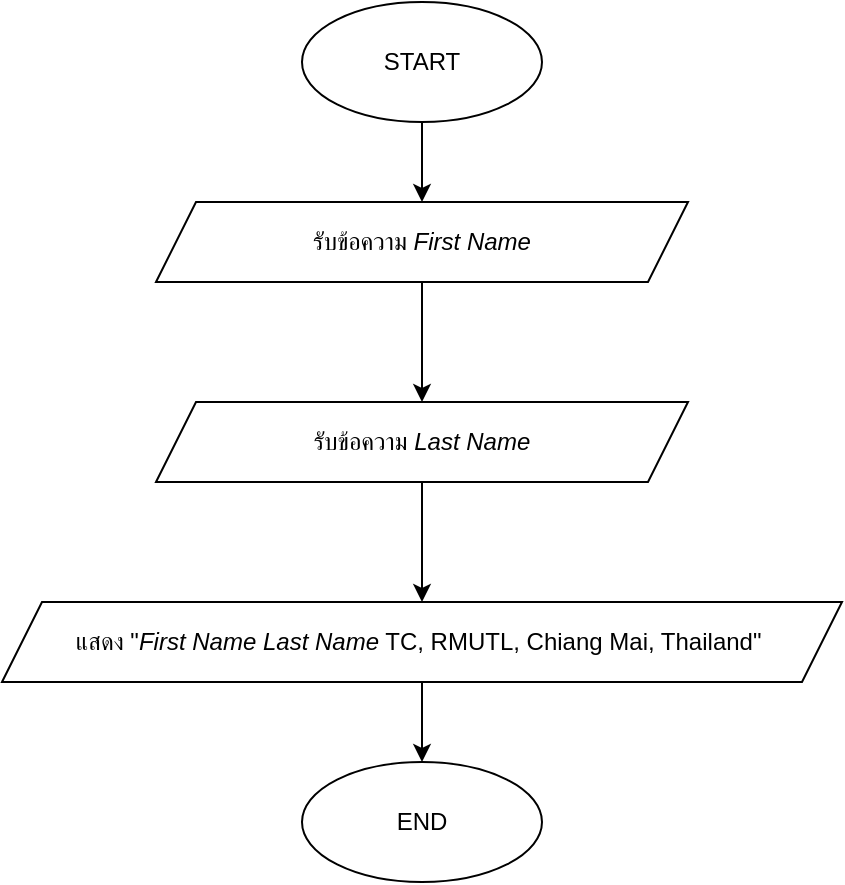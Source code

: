 <mxfile version="24.8.9">
  <diagram name="Page-1" id="lg2QXgbh5kX-4t9Pvs3S">
    <mxGraphModel dx="1050" dy="522" grid="1" gridSize="10" guides="1" tooltips="1" connect="1" arrows="1" fold="1" page="1" pageScale="1" pageWidth="827" pageHeight="1169" math="0" shadow="0">
      <root>
        <mxCell id="0" />
        <mxCell id="1" parent="0" />
        <mxCell id="wLvA1spvq25FFhIwy418-7" value="" style="edgeStyle=orthogonalEdgeStyle;rounded=0;orthogonalLoop=1;jettySize=auto;html=1;" edge="1" parent="1" source="wLvA1spvq25FFhIwy418-1" target="wLvA1spvq25FFhIwy418-2">
          <mxGeometry relative="1" as="geometry" />
        </mxCell>
        <mxCell id="wLvA1spvq25FFhIwy418-1" value="START" style="ellipse;whiteSpace=wrap;html=1;" vertex="1" parent="1">
          <mxGeometry x="354" y="20" width="120" height="60" as="geometry" />
        </mxCell>
        <mxCell id="wLvA1spvq25FFhIwy418-8" value="" style="edgeStyle=orthogonalEdgeStyle;rounded=0;orthogonalLoop=1;jettySize=auto;html=1;" edge="1" parent="1" source="wLvA1spvq25FFhIwy418-2" target="wLvA1spvq25FFhIwy418-3">
          <mxGeometry relative="1" as="geometry" />
        </mxCell>
        <mxCell id="wLvA1spvq25FFhIwy418-2" value="รับข้อความ &lt;i&gt;First Name&lt;/i&gt;" style="shape=parallelogram;perimeter=parallelogramPerimeter;whiteSpace=wrap;html=1;fixedSize=1;" vertex="1" parent="1">
          <mxGeometry x="281" y="120" width="266" height="40" as="geometry" />
        </mxCell>
        <mxCell id="wLvA1spvq25FFhIwy418-9" value="" style="edgeStyle=orthogonalEdgeStyle;rounded=0;orthogonalLoop=1;jettySize=auto;html=1;" edge="1" parent="1" source="wLvA1spvq25FFhIwy418-3" target="wLvA1spvq25FFhIwy418-4">
          <mxGeometry relative="1" as="geometry" />
        </mxCell>
        <mxCell id="wLvA1spvq25FFhIwy418-3" value="รับข้อความ &lt;i&gt;Last Name&lt;/i&gt;" style="shape=parallelogram;perimeter=parallelogramPerimeter;whiteSpace=wrap;html=1;fixedSize=1;" vertex="1" parent="1">
          <mxGeometry x="281" y="220" width="266" height="40" as="geometry" />
        </mxCell>
        <mxCell id="wLvA1spvq25FFhIwy418-10" value="" style="edgeStyle=orthogonalEdgeStyle;rounded=0;orthogonalLoop=1;jettySize=auto;html=1;" edge="1" parent="1" source="wLvA1spvq25FFhIwy418-4" target="wLvA1spvq25FFhIwy418-5">
          <mxGeometry relative="1" as="geometry" />
        </mxCell>
        <mxCell id="wLvA1spvq25FFhIwy418-4" value="แสดง &quot;&lt;i&gt;First Name&lt;/i&gt; &lt;i&gt;Last Name&lt;/i&gt; TC, RMUTL, Chiang Mai, Thailand&quot;&amp;nbsp;" style="shape=parallelogram;perimeter=parallelogramPerimeter;whiteSpace=wrap;html=1;fixedSize=1;" vertex="1" parent="1">
          <mxGeometry x="204" y="320" width="420" height="40" as="geometry" />
        </mxCell>
        <mxCell id="wLvA1spvq25FFhIwy418-5" value="END" style="ellipse;whiteSpace=wrap;html=1;" vertex="1" parent="1">
          <mxGeometry x="354" y="400" width="120" height="60" as="geometry" />
        </mxCell>
      </root>
    </mxGraphModel>
  </diagram>
</mxfile>
